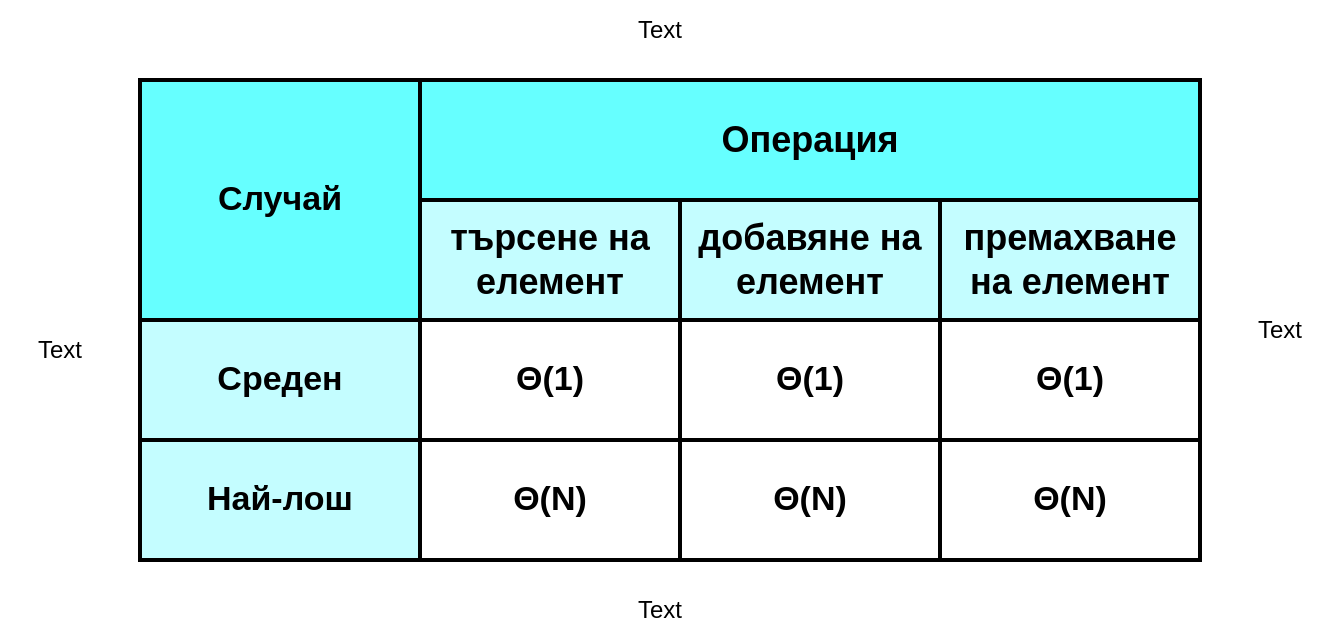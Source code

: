 <mxfile>
    <diagram id="Fik9ctgtMvHE4fjPfura" name="Page-1">
        <mxGraphModel dx="1572" dy="642" grid="1" gridSize="10" guides="1" tooltips="1" connect="1" arrows="1" fold="1" page="1" pageScale="1" pageWidth="850" pageHeight="1100" background="#ffffff" math="0" shadow="0">
            <root>
                <mxCell id="0"/>
                <mxCell id="1" parent="0"/>
                <mxCell id="2" value="Операция" style="rounded=0;whiteSpace=wrap;html=1;fillColor=#66FFFF;strokeColor=#000000;strokeWidth=2;fontSize=18;fontStyle=1;fontColor=#000000;" parent="1" vertex="1">
                    <mxGeometry x="170" y="80" width="390" height="60" as="geometry"/>
                </mxCell>
                <mxCell id="3" value="търсене на елемент" style="rounded=0;whiteSpace=wrap;html=1;fillColor=#C4FDFF;strokeColor=#000000;strokeWidth=2;fontSize=18;fontStyle=1;fontColor=#000000;" parent="1" vertex="1">
                    <mxGeometry x="170" y="140" width="130" height="60" as="geometry"/>
                </mxCell>
                <mxCell id="4" value="добавяне на елемент" style="rounded=0;whiteSpace=wrap;html=1;fillColor=#C4FDFF;strokeColor=#000000;strokeWidth=2;fontSize=18;fontStyle=1;fontColor=#000000;" parent="1" vertex="1">
                    <mxGeometry x="300" y="140" width="130" height="60" as="geometry"/>
                </mxCell>
                <mxCell id="5" value="премахване на елемент" style="rounded=0;whiteSpace=wrap;html=1;fillColor=#C4FDFF;strokeColor=#000000;strokeWidth=2;fontSize=18;fontStyle=1;fontColor=#000000;" parent="1" vertex="1">
                    <mxGeometry x="430" y="140" width="130" height="60" as="geometry"/>
                </mxCell>
                <mxCell id="6" value="&lt;span style=&quot;font-size: 17px;&quot;&gt;Среден&lt;/span&gt;" style="rounded=0;whiteSpace=wrap;html=1;fillColor=#C4FDFF;strokeColor=#000000;strokeWidth=2;fontSize=17;fontStyle=1;fontColor=#000000;" parent="1" vertex="1">
                    <mxGeometry x="30" y="200" width="140" height="60" as="geometry"/>
                </mxCell>
                <mxCell id="7" value="&lt;span style=&quot;font-size: 17px;&quot;&gt;Θ(1)&lt;/span&gt;" style="rounded=0;whiteSpace=wrap;html=1;fillColor=#FFFFFF;strokeColor=#000000;strokeWidth=2;fontSize=17;fontStyle=1;fontColor=#000000;" parent="1" vertex="1">
                    <mxGeometry x="170" y="200" width="130" height="60" as="geometry"/>
                </mxCell>
                <mxCell id="8" value="&lt;span style=&quot;font-size: 17px;&quot;&gt;Θ(1)&lt;/span&gt;" style="rounded=0;whiteSpace=wrap;html=1;fillColor=#FFFFFF;strokeColor=#000000;strokeWidth=2;fontSize=17;fontStyle=1;fontColor=#000000;" parent="1" vertex="1">
                    <mxGeometry x="300" y="200" width="130" height="60" as="geometry"/>
                </mxCell>
                <mxCell id="9" value="&lt;span style=&quot;font-size: 17px;&quot;&gt;Θ(1)&lt;/span&gt;" style="rounded=0;whiteSpace=wrap;html=1;fillColor=#FFFFFF;strokeColor=#000000;strokeWidth=2;fontSize=17;fontStyle=1;fontColor=#000000;" parent="1" vertex="1">
                    <mxGeometry x="430" y="200" width="130" height="60" as="geometry"/>
                </mxCell>
                <mxCell id="12" value="&lt;span style=&quot;font-size: 17px;&quot;&gt;Най-лош&lt;/span&gt;" style="rounded=0;whiteSpace=wrap;html=1;fillColor=#C4FDFF;strokeColor=#000000;strokeWidth=2;fontSize=17;fontStyle=1;fontColor=#000000;" parent="1" vertex="1">
                    <mxGeometry x="30" y="260" width="140" height="60" as="geometry"/>
                </mxCell>
                <mxCell id="13" value="Θ(N)" style="rounded=0;whiteSpace=wrap;html=1;fillColor=#FFFFFF;strokeColor=#000000;strokeWidth=2;fontSize=17;fontStyle=1;fontColor=#000000;" parent="1" vertex="1">
                    <mxGeometry x="170" y="260" width="130" height="60" as="geometry"/>
                </mxCell>
                <mxCell id="14" value="Θ(N)" style="rounded=0;whiteSpace=wrap;html=1;fillColor=#FFFFFF;strokeColor=#000000;strokeWidth=2;fontSize=17;fontStyle=1;fontColor=#000000;" parent="1" vertex="1">
                    <mxGeometry x="300" y="260" width="130" height="60" as="geometry"/>
                </mxCell>
                <mxCell id="15" value="Θ(N)" style="rounded=0;whiteSpace=wrap;html=1;fillColor=#FFFFFF;strokeColor=#000000;strokeWidth=2;fontSize=17;fontStyle=1;fontColor=#000000;" parent="1" vertex="1">
                    <mxGeometry x="430" y="260" width="130" height="60" as="geometry"/>
                </mxCell>
                <mxCell id="18" value="Случай" style="rounded=0;whiteSpace=wrap;html=1;fillColor=#66FFFF;strokeColor=#000000;strokeWidth=2;fontSize=17;fontStyle=1;fontColor=#000000;" parent="1" vertex="1">
                    <mxGeometry x="30" y="80" width="140" height="120" as="geometry"/>
                </mxCell>
                <mxCell id="19" value="Text" style="text;html=1;strokeColor=none;fillColor=none;align=center;verticalAlign=middle;whiteSpace=wrap;rounded=0;" vertex="1" parent="1">
                    <mxGeometry x="260" y="40" width="60" height="30" as="geometry"/>
                </mxCell>
                <mxCell id="20" value="Text" style="text;html=1;strokeColor=none;fillColor=none;align=center;verticalAlign=middle;whiteSpace=wrap;rounded=0;" vertex="1" parent="1">
                    <mxGeometry x="260" y="330" width="60" height="30" as="geometry"/>
                </mxCell>
                <mxCell id="21" value="Text" style="text;html=1;strokeColor=none;fillColor=none;align=center;verticalAlign=middle;whiteSpace=wrap;rounded=0;" vertex="1" parent="1">
                    <mxGeometry x="570" y="190" width="60" height="30" as="geometry"/>
                </mxCell>
                <mxCell id="22" value="Text" style="text;html=1;strokeColor=none;fillColor=none;align=center;verticalAlign=middle;whiteSpace=wrap;rounded=0;" vertex="1" parent="1">
                    <mxGeometry x="-40" y="200" width="60" height="30" as="geometry"/>
                </mxCell>
            </root>
        </mxGraphModel>
    </diagram>
</mxfile>